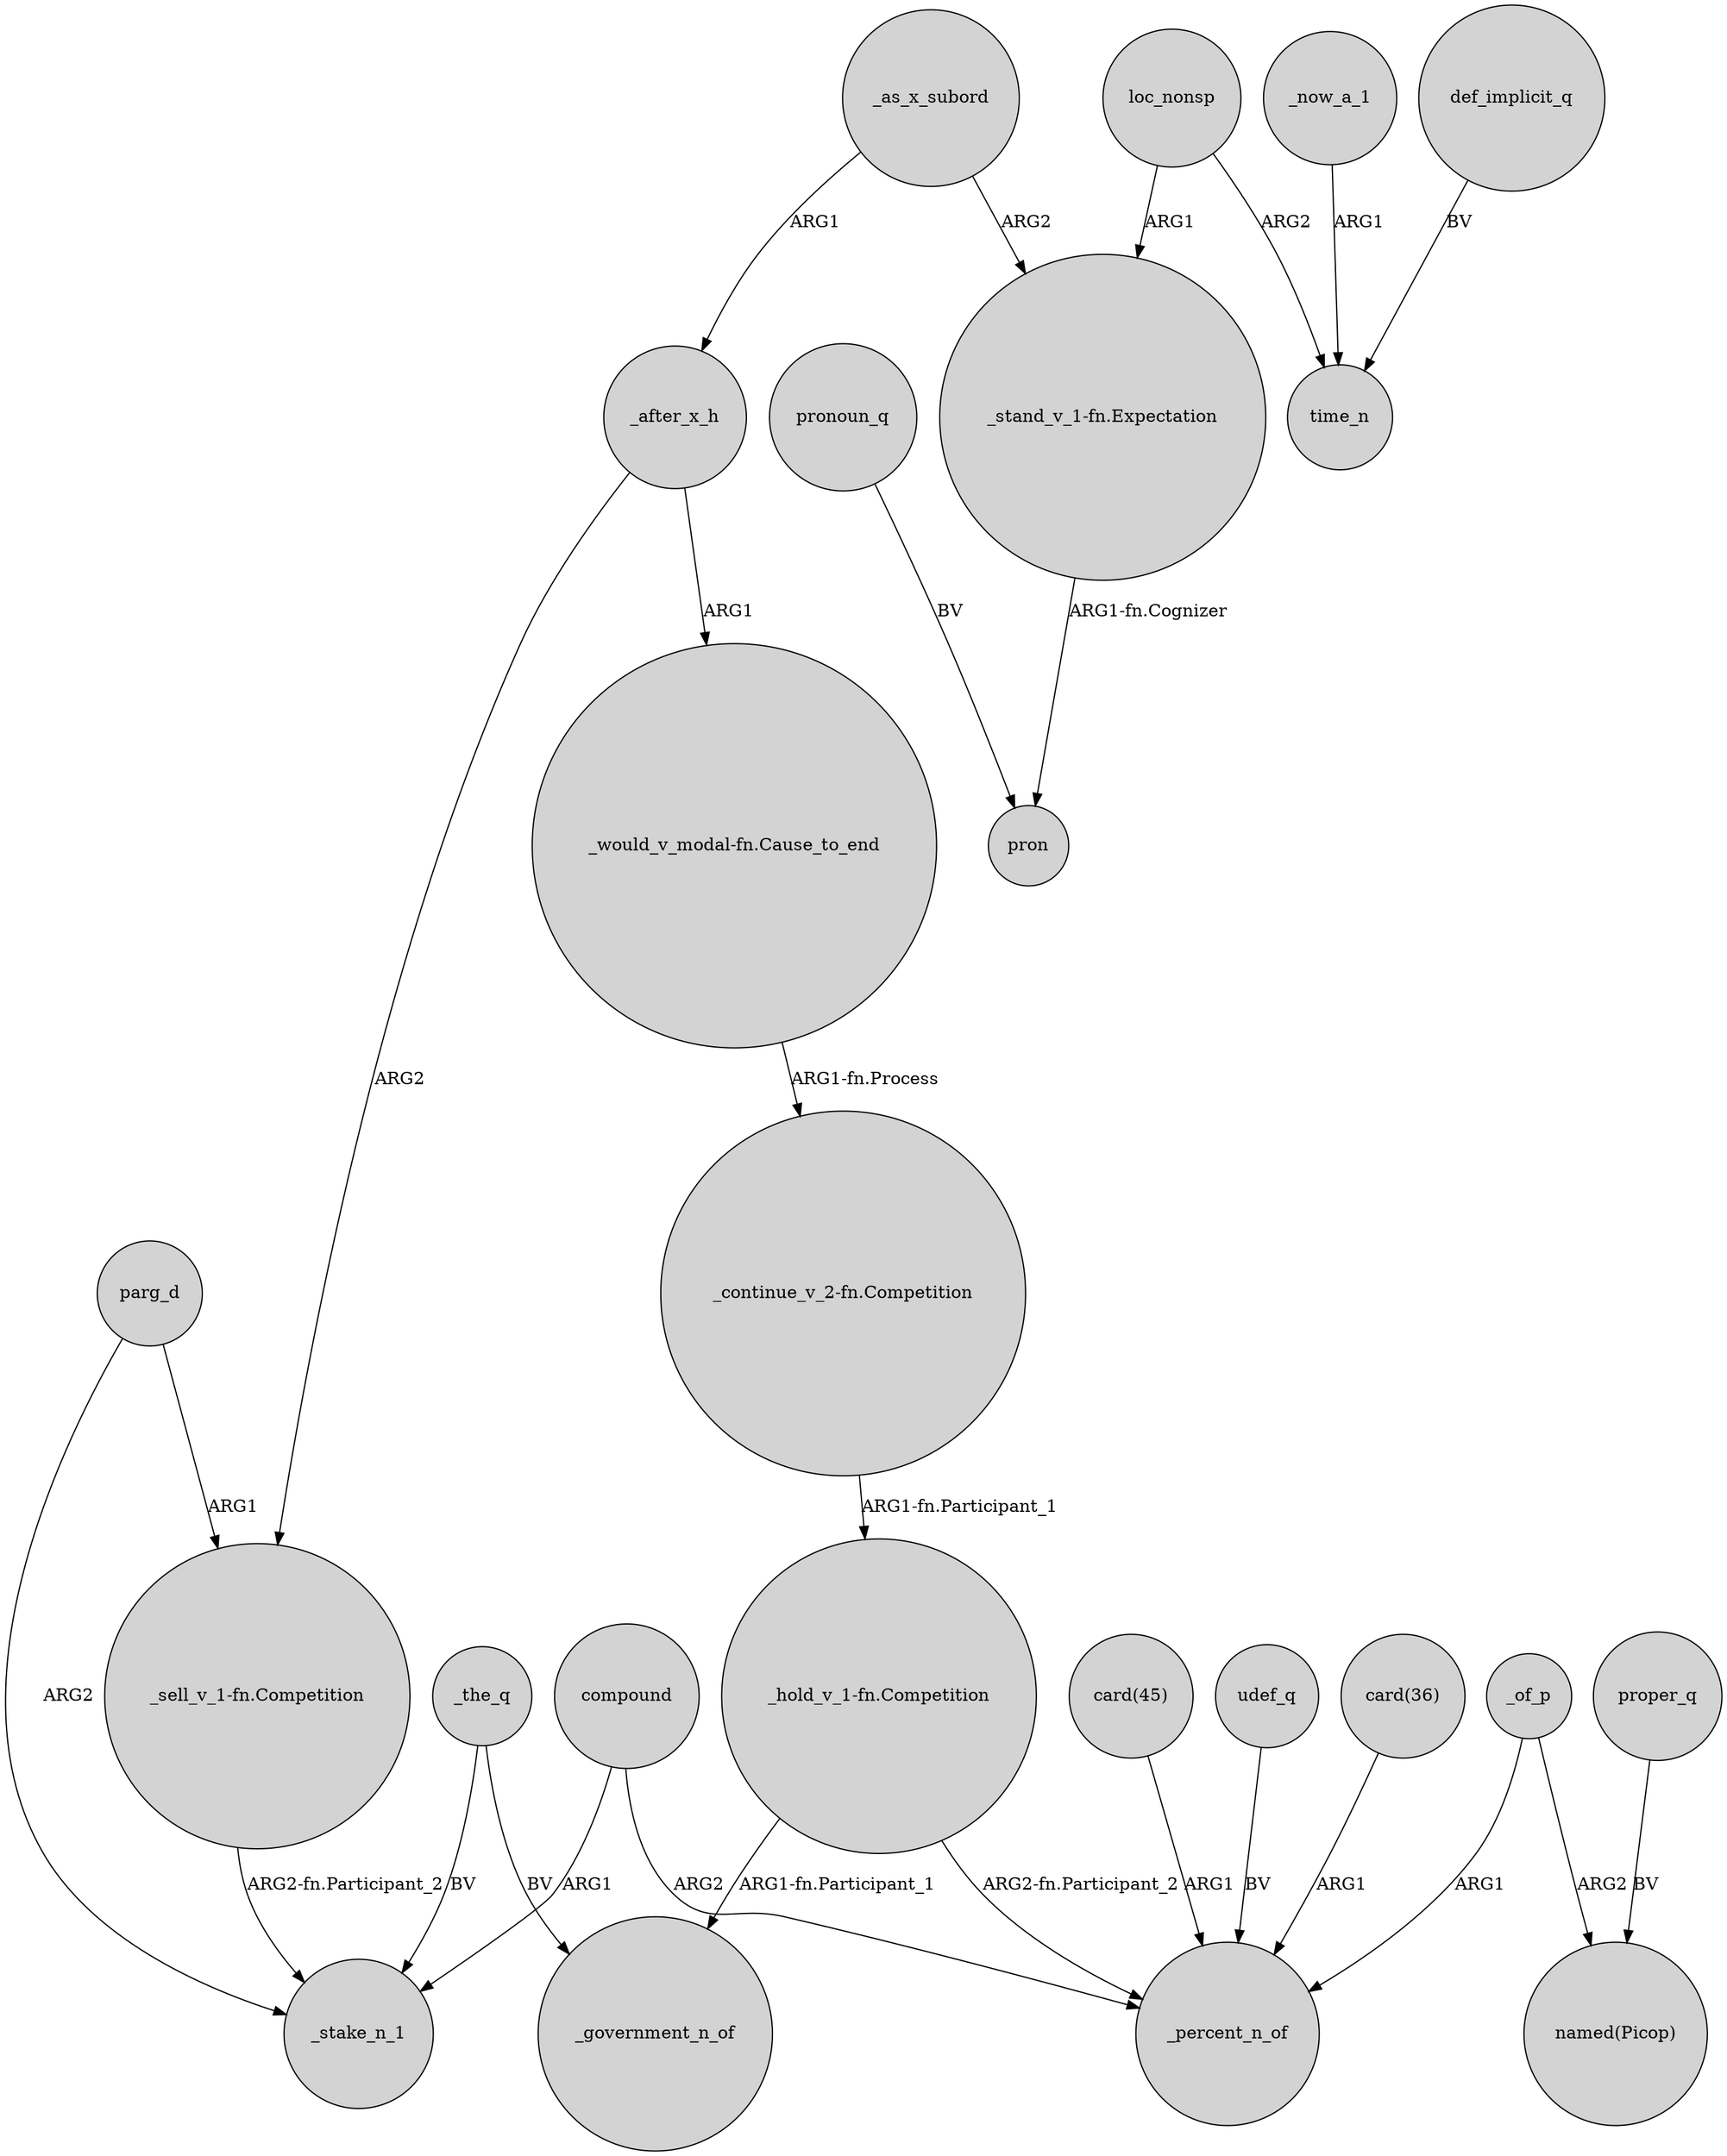 digraph {
	node [shape=circle style=filled]
	_as_x_subord -> "_stand_v_1-fn.Expectation" [label=ARG2]
	"card(45)" -> _percent_n_of [label=ARG1]
	parg_d -> "_sell_v_1-fn.Competition" [label=ARG1]
	_the_q -> _stake_n_1 [label=BV]
	"_hold_v_1-fn.Competition" -> _percent_n_of [label="ARG2-fn.Participant_2"]
	_of_p -> _percent_n_of [label=ARG1]
	loc_nonsp -> "_stand_v_1-fn.Expectation" [label=ARG1]
	_now_a_1 -> time_n [label=ARG1]
	_after_x_h -> "_would_v_modal-fn.Cause_to_end" [label=ARG1]
	proper_q -> "named(Picop)" [label=BV]
	pronoun_q -> pron [label=BV]
	udef_q -> _percent_n_of [label=BV]
	compound -> _stake_n_1 [label=ARG1]
	compound -> _percent_n_of [label=ARG2]
	_as_x_subord -> _after_x_h [label=ARG1]
	"_sell_v_1-fn.Competition" -> _stake_n_1 [label="ARG2-fn.Participant_2"]
	_the_q -> _government_n_of [label=BV]
	"_would_v_modal-fn.Cause_to_end" -> "_continue_v_2-fn.Competition" [label="ARG1-fn.Process"]
	loc_nonsp -> time_n [label=ARG2]
	parg_d -> _stake_n_1 [label=ARG2]
	"_continue_v_2-fn.Competition" -> "_hold_v_1-fn.Competition" [label="ARG1-fn.Participant_1"]
	_after_x_h -> "_sell_v_1-fn.Competition" [label=ARG2]
	def_implicit_q -> time_n [label=BV]
	"card(36)" -> _percent_n_of [label=ARG1]
	"_hold_v_1-fn.Competition" -> _government_n_of [label="ARG1-fn.Participant_1"]
	"_stand_v_1-fn.Expectation" -> pron [label="ARG1-fn.Cognizer"]
	_of_p -> "named(Picop)" [label=ARG2]
}
